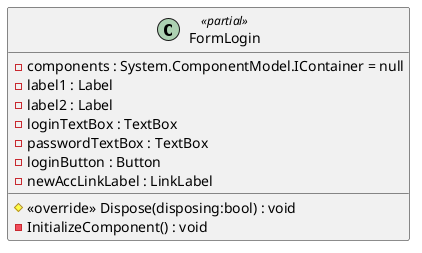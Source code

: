 @startuml
class FormLogin <<partial>> {
    - components : System.ComponentModel.IContainer = null
    # <<override>> Dispose(disposing:bool) : void
    - InitializeComponent() : void
    - label1 : Label
    - label2 : Label
    - loginTextBox : TextBox
    - passwordTextBox : TextBox
    - loginButton : Button
    - newAccLinkLabel : LinkLabel
}
@enduml
